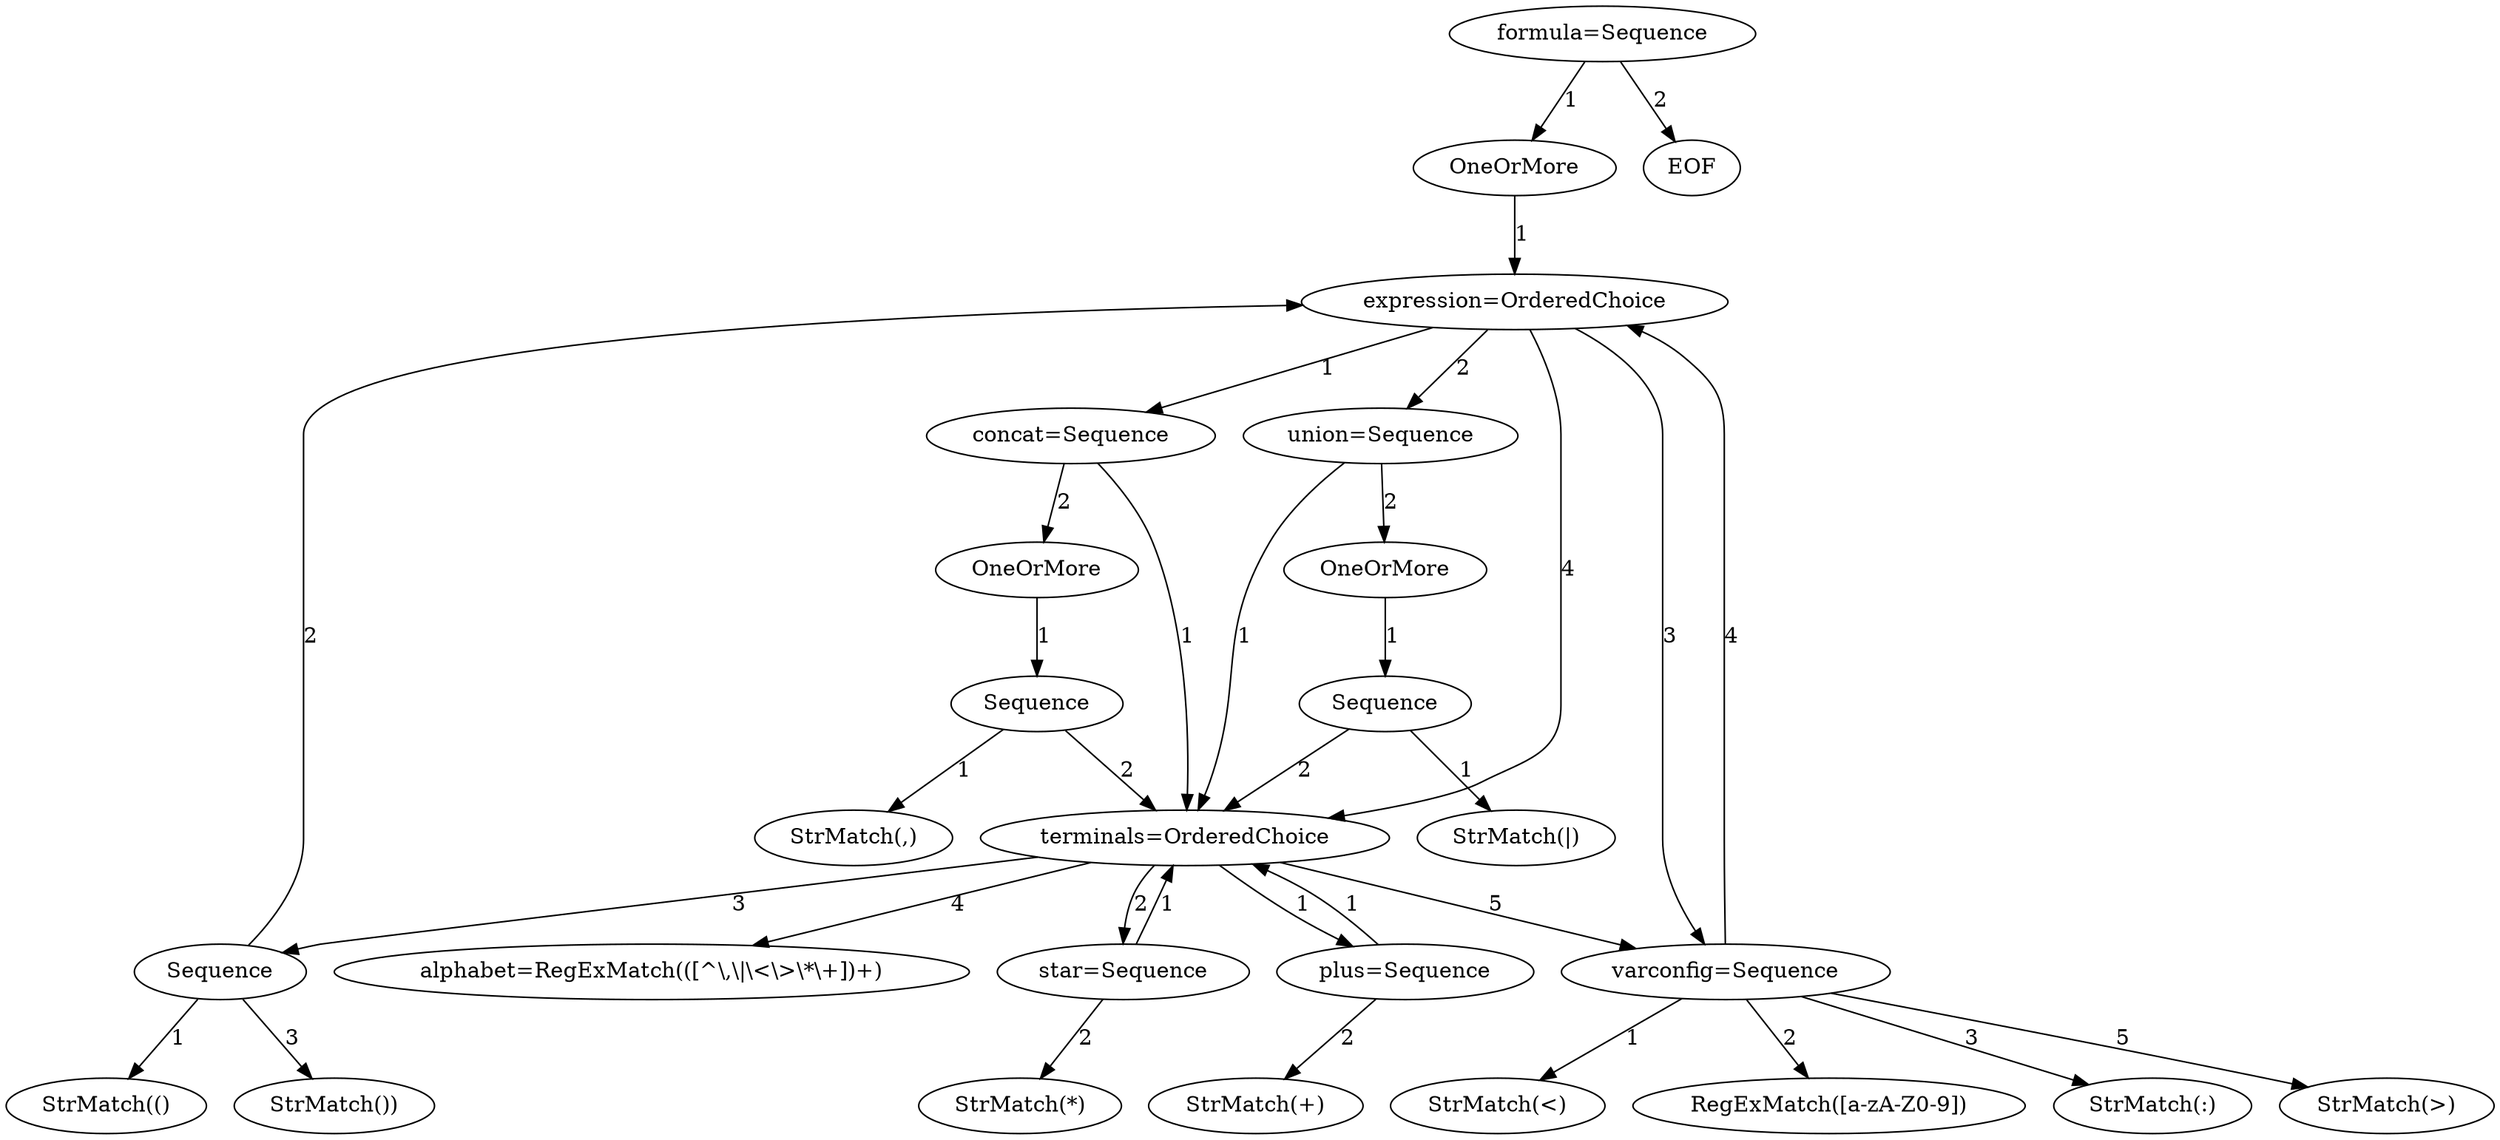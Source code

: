 digraph arpeggio_graph {
140060072292080 [label="formula=Sequence"];
140060072292080->140060072292024 [label="1"]

140060072292024 [label="OneOrMore"];
140060072292024->140060070736616 [label="1"]

140060070736616 [label="expression=OrderedChoice"];
140060070736616->140060059144936 [label="1"]

140060059144936 [label="concat=Sequence"];
140060059144936->140060059145272 [label="1"]

140060059145272 [label="terminals=OrderedChoice"];
140060059145272->140060059144992 [label="1"]

140060059144992 [label="plus=Sequence"];
140060059144992->140060059145272 [label="1"]

140060059144992->140060059146000 [label="2"]

140060059146000 [label="StrMatch(+)"];
140060059145272->140060059145048 [label="2"]

140060059145048 [label="star=Sequence"];
140060059145048->140060059145272 [label="1"]

140060059145048->140060059147792 [label="2"]

140060059147792 [label="StrMatch(*)"];
140060059145272->140060059145384 [label="3"]

140060059145384 [label="Sequence"];
140060059145384->140060059147848 [label="1"]

140060059147848 [label="StrMatch(()"];
140060059145384->140060070736616 [label="2"]

140060059145384->140060059147904 [label="3"]

140060059147904 [label="StrMatch())"];
140060059145272->140060059147960 [label="4"]

140060059147960 [label="alphabet=RegExMatch(([^\\,\\|\\<\\>\\*\\+])+)"];
140060059145272->140060059148072 [label="5"]

140060059148072 [label="varconfig=Sequence"];
140060059148072->140060059148184 [label="1"]

140060059148184 [label="StrMatch(<)"];
140060059148072->140060059148128 [label="2"]

140060059148128 [label="RegExMatch([a-zA-Z0-9])"];
140060059148072->140060059148016 [label="3"]

140060059148016 [label="StrMatch(:)"];
140060059148072->140060070736616 [label="4"]

140060059148072->140060059197512 [label="5"]

140060059197512 [label="StrMatch(>)"];
140060059144936->140060059145216 [label="2"]

140060059145216 [label="OneOrMore"];
140060059145216->140060059145328 [label="1"]

140060059145328 [label="Sequence"];
140060059145328->140060059148240 [label="1"]

140060059148240 [label="StrMatch(,)"];
140060059145328->140060059145272 [label="2"]

140060070736616->140060059146112 [label="2"]

140060059146112 [label="union=Sequence"];
140060059146112->140060059145272 [label="1"]

140060059146112->140060059145104 [label="2"]

140060059145104 [label="OneOrMore"];
140060059145104->140060059197736 [label="1"]

140060059197736 [label="Sequence"];
140060059197736->140060059197624 [label="1"]

140060059197624 [label="StrMatch(|)"];
140060059197736->140060059145272 [label="2"]

140060070736616->140060059148072 [label="3"]

140060070736616->140060059145272 [label="4"]

140060072292080->140060070736168 [label="2"]

140060070736168 [label="EOF"];
}